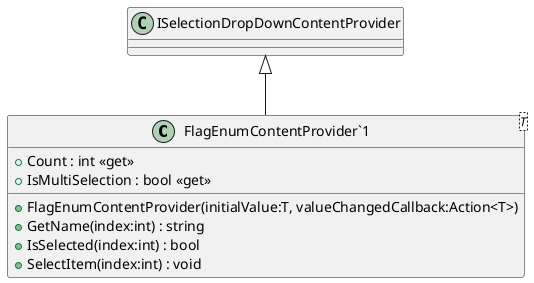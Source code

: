 @startuml
class "FlagEnumContentProvider`1"<T> {
    + FlagEnumContentProvider(initialValue:T, valueChangedCallback:Action<T>)
    + Count : int <<get>>
    + IsMultiSelection : bool <<get>>
    + GetName(index:int) : string
    + IsSelected(index:int) : bool
    + SelectItem(index:int) : void
}
ISelectionDropDownContentProvider <|-- "FlagEnumContentProvider`1"
@enduml
